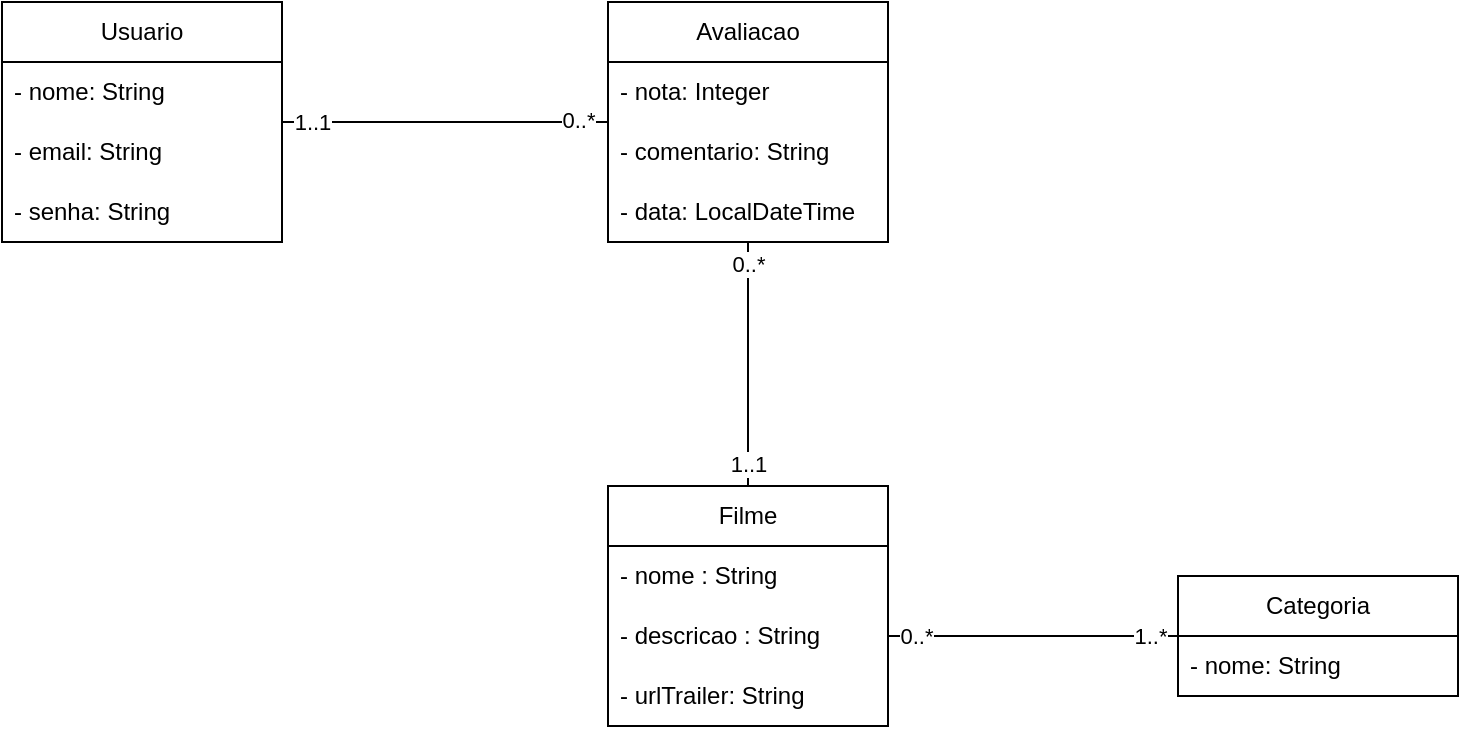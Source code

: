 <mxfile>
    <diagram name="Página-1" id="kVN8F1KwDMIOxx8viF1y">
        <mxGraphModel dx="1088" dy="710" grid="0" gridSize="10" guides="1" tooltips="1" connect="1" arrows="1" fold="1" page="1" pageScale="1" pageWidth="827" pageHeight="1169" background="#ffffff" math="0" shadow="0">
            <root>
                <mxCell id="0"/>
                <mxCell id="1" parent="0"/>
                <mxCell id="xoeB2dRi3jaBMjhedU8L-2" value="Filme" style="swimlane;fontStyle=0;childLayout=stackLayout;horizontal=1;startSize=30;horizontalStack=0;resizeParent=1;resizeParentMax=0;resizeLast=0;collapsible=1;marginBottom=0;whiteSpace=wrap;html=1;" parent="1" vertex="1">
                    <mxGeometry x="348" y="297" width="140" height="120" as="geometry">
                        <mxRectangle x="348" y="297" width="64" height="30" as="alternateBounds"/>
                    </mxGeometry>
                </mxCell>
                <mxCell id="xoeB2dRi3jaBMjhedU8L-3" value="- nome : String" style="text;strokeColor=none;fillColor=none;align=left;verticalAlign=middle;spacingLeft=4;spacingRight=4;overflow=hidden;points=[[0,0.5],[1,0.5]];portConstraint=eastwest;rotatable=0;whiteSpace=wrap;html=1;" parent="xoeB2dRi3jaBMjhedU8L-2" vertex="1">
                    <mxGeometry y="30" width="140" height="30" as="geometry"/>
                </mxCell>
                <mxCell id="xoeB2dRi3jaBMjhedU8L-4" value="- descricao : String" style="text;strokeColor=none;fillColor=none;align=left;verticalAlign=middle;spacingLeft=4;spacingRight=4;overflow=hidden;points=[[0,0.5],[1,0.5]];portConstraint=eastwest;rotatable=0;whiteSpace=wrap;html=1;" parent="xoeB2dRi3jaBMjhedU8L-2" vertex="1">
                    <mxGeometry y="60" width="140" height="30" as="geometry"/>
                </mxCell>
                <mxCell id="NwzWVTZy8-tL8lwGTDy_-6" value="- urlTrailer: String" style="text;strokeColor=none;fillColor=none;align=left;verticalAlign=middle;spacingLeft=4;spacingRight=4;overflow=hidden;points=[[0,0.5],[1,0.5]];portConstraint=eastwest;rotatable=0;whiteSpace=wrap;html=1;" parent="xoeB2dRi3jaBMjhedU8L-2" vertex="1">
                    <mxGeometry y="90" width="140" height="30" as="geometry"/>
                </mxCell>
                <mxCell id="xoeB2dRi3jaBMjhedU8L-6" value="Categoria" style="swimlane;fontStyle=0;childLayout=stackLayout;horizontal=1;startSize=30;horizontalStack=0;resizeParent=1;resizeParentMax=0;resizeLast=0;collapsible=1;marginBottom=0;whiteSpace=wrap;html=1;" parent="1" vertex="1">
                    <mxGeometry x="633" y="342" width="140" height="60" as="geometry"/>
                </mxCell>
                <mxCell id="xoeB2dRi3jaBMjhedU8L-7" value="- nome: String" style="text;strokeColor=none;fillColor=none;align=left;verticalAlign=middle;spacingLeft=4;spacingRight=4;overflow=hidden;points=[[0,0.5],[1,0.5]];portConstraint=eastwest;rotatable=0;whiteSpace=wrap;html=1;" parent="xoeB2dRi3jaBMjhedU8L-6" vertex="1">
                    <mxGeometry y="30" width="140" height="30" as="geometry"/>
                </mxCell>
                <mxCell id="FyqxtuBYtCJVjaVUIj9B-4" style="edgeStyle=orthogonalEdgeStyle;rounded=0;orthogonalLoop=1;jettySize=auto;html=1;endArrow=none;endFill=0;" parent="1" source="2aCuMYRTS_7f5rgcnp2G-1" target="xoeB2dRi3jaBMjhedU8L-2" edge="1">
                    <mxGeometry relative="1" as="geometry"/>
                </mxCell>
                <mxCell id="FyqxtuBYtCJVjaVUIj9B-5" value="0..*" style="edgeLabel;html=1;align=center;verticalAlign=middle;resizable=0;points=[];" parent="FyqxtuBYtCJVjaVUIj9B-4" connectable="0" vertex="1">
                    <mxGeometry x="-0.88" y="1" relative="1" as="geometry">
                        <mxPoint x="-1" y="3" as="offset"/>
                    </mxGeometry>
                </mxCell>
                <mxCell id="FyqxtuBYtCJVjaVUIj9B-6" value="1..1" style="edgeLabel;html=1;align=center;verticalAlign=middle;resizable=0;points=[];" parent="FyqxtuBYtCJVjaVUIj9B-4" connectable="0" vertex="1">
                    <mxGeometry x="0.815" relative="1" as="geometry">
                        <mxPoint as="offset"/>
                    </mxGeometry>
                </mxCell>
                <mxCell id="2aCuMYRTS_7f5rgcnp2G-1" value="Avaliacao" style="swimlane;fontStyle=0;childLayout=stackLayout;horizontal=1;startSize=30;horizontalStack=0;resizeParent=1;resizeParentMax=0;resizeLast=0;collapsible=1;marginBottom=0;whiteSpace=wrap;html=1;" parent="1" vertex="1">
                    <mxGeometry x="348" y="55" width="140" height="120" as="geometry"/>
                </mxCell>
                <mxCell id="2aCuMYRTS_7f5rgcnp2G-2" value="- nota: Integer" style="text;strokeColor=none;fillColor=none;align=left;verticalAlign=middle;spacingLeft=4;spacingRight=4;overflow=hidden;points=[[0,0.5],[1,0.5]];portConstraint=eastwest;rotatable=0;whiteSpace=wrap;html=1;" parent="2aCuMYRTS_7f5rgcnp2G-1" vertex="1">
                    <mxGeometry y="30" width="140" height="30" as="geometry"/>
                </mxCell>
                <mxCell id="2aCuMYRTS_7f5rgcnp2G-3" value="- comentario: String" style="text;strokeColor=none;fillColor=none;align=left;verticalAlign=middle;spacingLeft=4;spacingRight=4;overflow=hidden;points=[[0,0.5],[1,0.5]];portConstraint=eastwest;rotatable=0;whiteSpace=wrap;html=1;" parent="2aCuMYRTS_7f5rgcnp2G-1" vertex="1">
                    <mxGeometry y="60" width="140" height="30" as="geometry"/>
                </mxCell>
                <mxCell id="2" value="- data: LocalDateTime" style="text;strokeColor=none;fillColor=none;align=left;verticalAlign=middle;spacingLeft=4;spacingRight=4;overflow=hidden;points=[[0,0.5],[1,0.5]];portConstraint=eastwest;rotatable=0;whiteSpace=wrap;html=1;" vertex="1" parent="2aCuMYRTS_7f5rgcnp2G-1">
                    <mxGeometry y="90" width="140" height="30" as="geometry"/>
                </mxCell>
                <mxCell id="FyqxtuBYtCJVjaVUIj9B-1" style="edgeStyle=orthogonalEdgeStyle;rounded=0;orthogonalLoop=1;jettySize=auto;html=1;endArrow=none;endFill=0;" parent="1" source="2aCuMYRTS_7f5rgcnp2G-5" target="2aCuMYRTS_7f5rgcnp2G-1" edge="1">
                    <mxGeometry relative="1" as="geometry"/>
                </mxCell>
                <mxCell id="FyqxtuBYtCJVjaVUIj9B-2" value="1..1" style="edgeLabel;html=1;align=center;verticalAlign=middle;resizable=0;points=[];" parent="FyqxtuBYtCJVjaVUIj9B-1" connectable="0" vertex="1">
                    <mxGeometry x="-0.822" relative="1" as="geometry">
                        <mxPoint as="offset"/>
                    </mxGeometry>
                </mxCell>
                <mxCell id="FyqxtuBYtCJVjaVUIj9B-3" value="0..*" style="edgeLabel;html=1;align=center;verticalAlign=middle;resizable=0;points=[];" parent="FyqxtuBYtCJVjaVUIj9B-1" connectable="0" vertex="1">
                    <mxGeometry x="0.899" y="1" relative="1" as="geometry">
                        <mxPoint x="-7" as="offset"/>
                    </mxGeometry>
                </mxCell>
                <mxCell id="2aCuMYRTS_7f5rgcnp2G-5" value="Usuario" style="swimlane;fontStyle=0;childLayout=stackLayout;horizontal=1;startSize=30;horizontalStack=0;resizeParent=1;resizeParentMax=0;resizeLast=0;collapsible=1;marginBottom=0;whiteSpace=wrap;html=1;" parent="1" vertex="1">
                    <mxGeometry x="45" y="55" width="140" height="120" as="geometry"/>
                </mxCell>
                <mxCell id="2aCuMYRTS_7f5rgcnp2G-6" value="- nome: String" style="text;strokeColor=none;fillColor=none;align=left;verticalAlign=middle;spacingLeft=4;spacingRight=4;overflow=hidden;points=[[0,0.5],[1,0.5]];portConstraint=eastwest;rotatable=0;whiteSpace=wrap;html=1;" parent="2aCuMYRTS_7f5rgcnp2G-5" vertex="1">
                    <mxGeometry y="30" width="140" height="30" as="geometry"/>
                </mxCell>
                <mxCell id="2aCuMYRTS_7f5rgcnp2G-7" value="- email: String" style="text;strokeColor=none;fillColor=none;align=left;verticalAlign=middle;spacingLeft=4;spacingRight=4;overflow=hidden;points=[[0,0.5],[1,0.5]];portConstraint=eastwest;rotatable=0;whiteSpace=wrap;html=1;" parent="2aCuMYRTS_7f5rgcnp2G-5" vertex="1">
                    <mxGeometry y="60" width="140" height="30" as="geometry"/>
                </mxCell>
                <mxCell id="2aCuMYRTS_7f5rgcnp2G-8" value="- senha: String" style="text;strokeColor=none;fillColor=none;align=left;verticalAlign=middle;spacingLeft=4;spacingRight=4;overflow=hidden;points=[[0,0.5],[1,0.5]];portConstraint=eastwest;rotatable=0;whiteSpace=wrap;html=1;" parent="2aCuMYRTS_7f5rgcnp2G-5" vertex="1">
                    <mxGeometry y="90" width="140" height="30" as="geometry"/>
                </mxCell>
                <mxCell id="2aCuMYRTS_7f5rgcnp2G-12" style="edgeStyle=orthogonalEdgeStyle;rounded=0;orthogonalLoop=1;jettySize=auto;html=1;endArrow=none;endFill=0;" parent="1" source="xoeB2dRi3jaBMjhedU8L-4" target="xoeB2dRi3jaBMjhedU8L-6" edge="1">
                    <mxGeometry relative="1" as="geometry"/>
                </mxCell>
                <mxCell id="2aCuMYRTS_7f5rgcnp2G-13" value="1..*" style="edgeLabel;html=1;align=center;verticalAlign=middle;resizable=0;points=[];" parent="2aCuMYRTS_7f5rgcnp2G-12" vertex="1" connectable="0">
                    <mxGeometry x="0.752" y="-3" relative="1" as="geometry">
                        <mxPoint x="4" y="-3" as="offset"/>
                    </mxGeometry>
                </mxCell>
                <mxCell id="NwzWVTZy8-tL8lwGTDy_-1" value="0..*" style="edgeLabel;html=1;align=center;verticalAlign=middle;resizable=0;points=[];" parent="2aCuMYRTS_7f5rgcnp2G-12" connectable="0" vertex="1">
                    <mxGeometry x="-0.821" y="-3" relative="1" as="geometry">
                        <mxPoint x="1" y="-3" as="offset"/>
                    </mxGeometry>
                </mxCell>
            </root>
        </mxGraphModel>
    </diagram>
</mxfile>